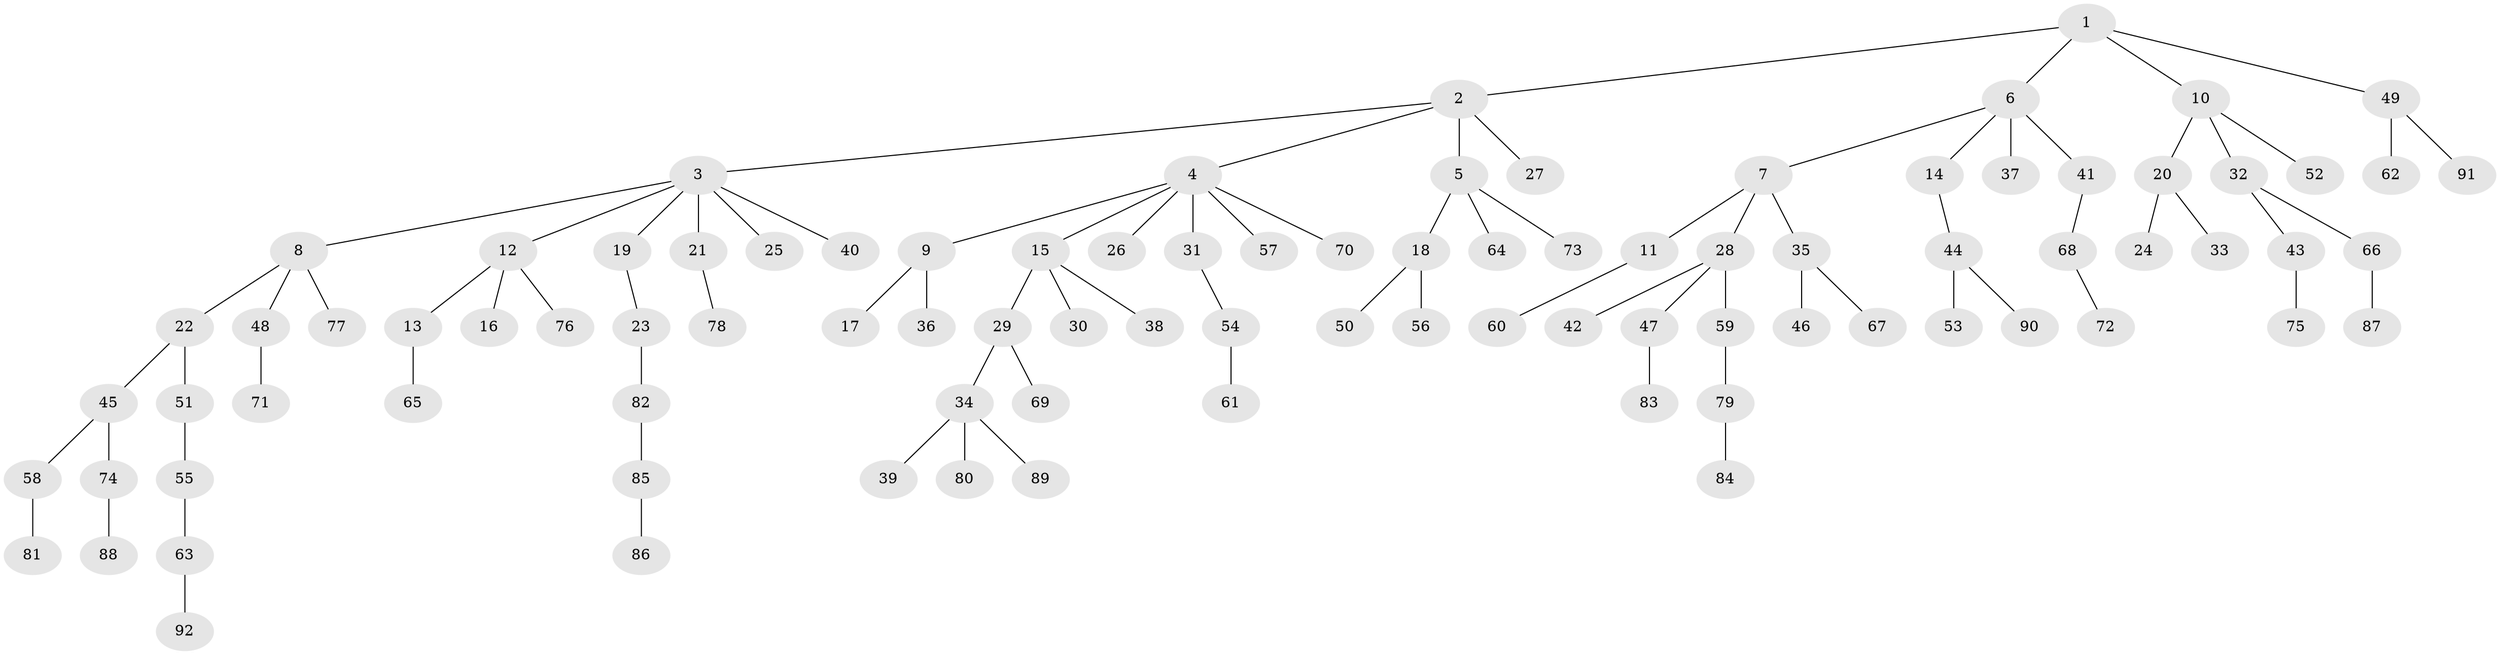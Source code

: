 // Generated by graph-tools (version 1.1) at 2025/50/03/09/25 03:50:17]
// undirected, 92 vertices, 91 edges
graph export_dot {
graph [start="1"]
  node [color=gray90,style=filled];
  1;
  2;
  3;
  4;
  5;
  6;
  7;
  8;
  9;
  10;
  11;
  12;
  13;
  14;
  15;
  16;
  17;
  18;
  19;
  20;
  21;
  22;
  23;
  24;
  25;
  26;
  27;
  28;
  29;
  30;
  31;
  32;
  33;
  34;
  35;
  36;
  37;
  38;
  39;
  40;
  41;
  42;
  43;
  44;
  45;
  46;
  47;
  48;
  49;
  50;
  51;
  52;
  53;
  54;
  55;
  56;
  57;
  58;
  59;
  60;
  61;
  62;
  63;
  64;
  65;
  66;
  67;
  68;
  69;
  70;
  71;
  72;
  73;
  74;
  75;
  76;
  77;
  78;
  79;
  80;
  81;
  82;
  83;
  84;
  85;
  86;
  87;
  88;
  89;
  90;
  91;
  92;
  1 -- 2;
  1 -- 6;
  1 -- 10;
  1 -- 49;
  2 -- 3;
  2 -- 4;
  2 -- 5;
  2 -- 27;
  3 -- 8;
  3 -- 12;
  3 -- 19;
  3 -- 21;
  3 -- 25;
  3 -- 40;
  4 -- 9;
  4 -- 15;
  4 -- 26;
  4 -- 31;
  4 -- 57;
  4 -- 70;
  5 -- 18;
  5 -- 64;
  5 -- 73;
  6 -- 7;
  6 -- 14;
  6 -- 37;
  6 -- 41;
  7 -- 11;
  7 -- 28;
  7 -- 35;
  8 -- 22;
  8 -- 48;
  8 -- 77;
  9 -- 17;
  9 -- 36;
  10 -- 20;
  10 -- 32;
  10 -- 52;
  11 -- 60;
  12 -- 13;
  12 -- 16;
  12 -- 76;
  13 -- 65;
  14 -- 44;
  15 -- 29;
  15 -- 30;
  15 -- 38;
  18 -- 50;
  18 -- 56;
  19 -- 23;
  20 -- 24;
  20 -- 33;
  21 -- 78;
  22 -- 45;
  22 -- 51;
  23 -- 82;
  28 -- 42;
  28 -- 47;
  28 -- 59;
  29 -- 34;
  29 -- 69;
  31 -- 54;
  32 -- 43;
  32 -- 66;
  34 -- 39;
  34 -- 80;
  34 -- 89;
  35 -- 46;
  35 -- 67;
  41 -- 68;
  43 -- 75;
  44 -- 53;
  44 -- 90;
  45 -- 58;
  45 -- 74;
  47 -- 83;
  48 -- 71;
  49 -- 62;
  49 -- 91;
  51 -- 55;
  54 -- 61;
  55 -- 63;
  58 -- 81;
  59 -- 79;
  63 -- 92;
  66 -- 87;
  68 -- 72;
  74 -- 88;
  79 -- 84;
  82 -- 85;
  85 -- 86;
}
